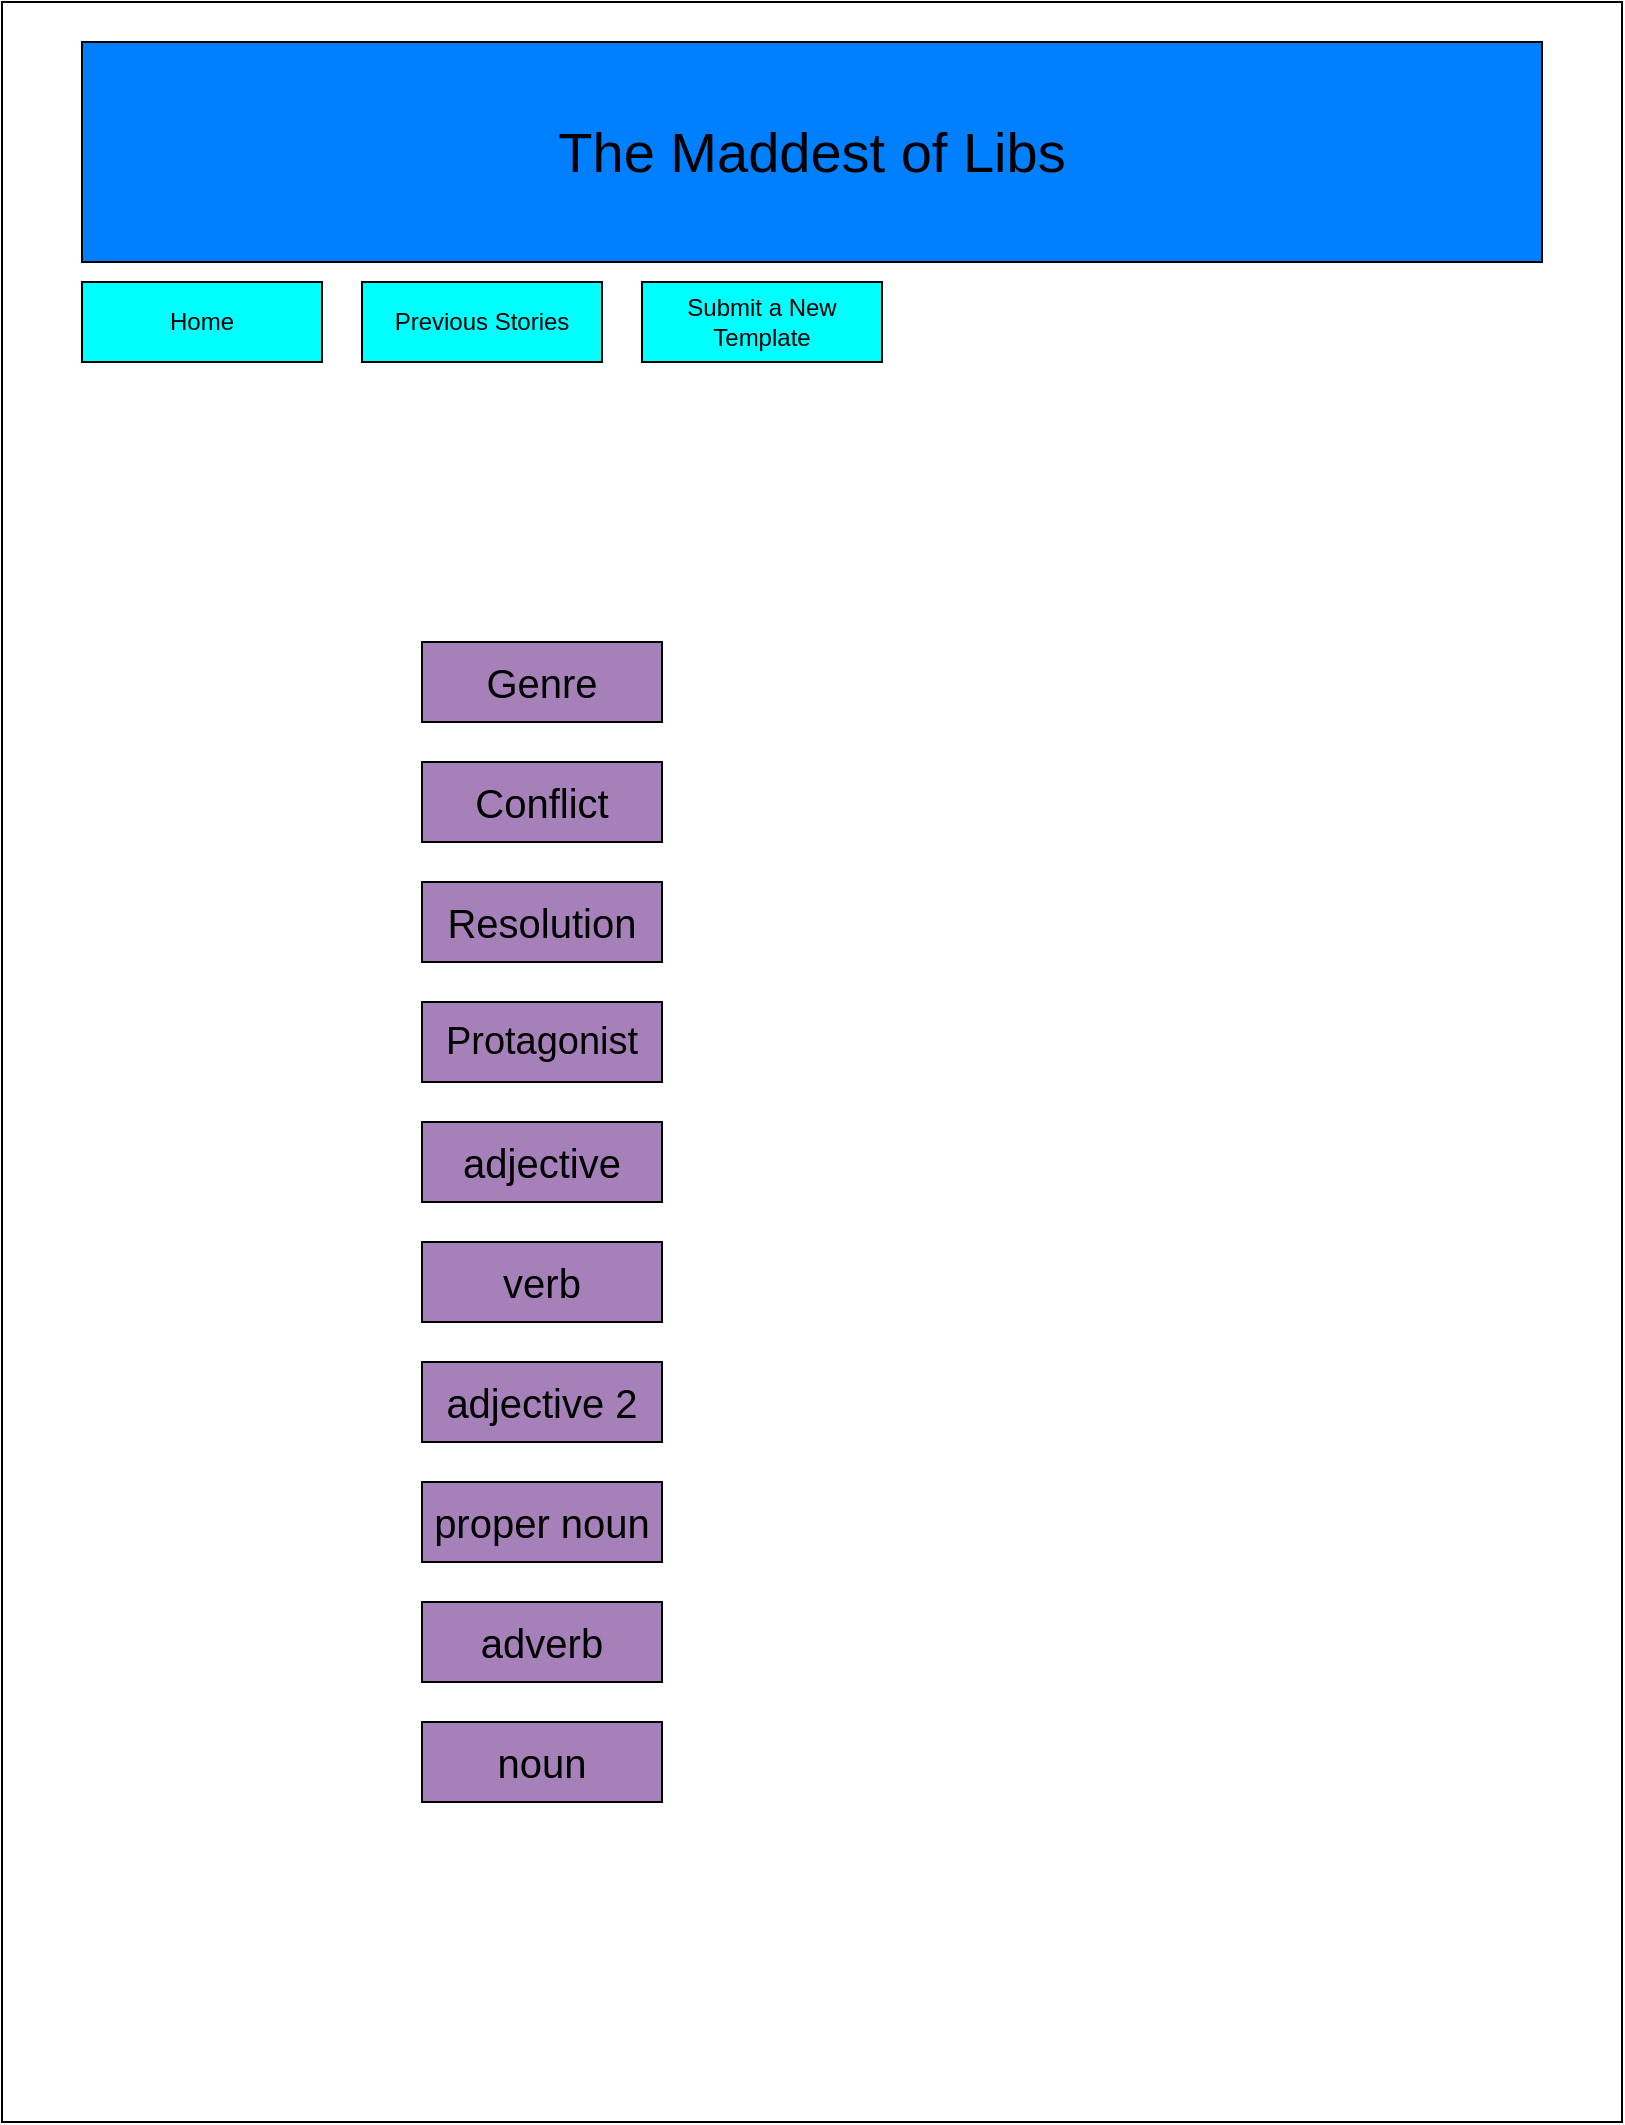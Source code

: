 <mxfile version="13.8.5" type="github"><diagram id="EZ4SKSw8-Rf-znRQfR_G" name="Page-1"><mxGraphModel dx="2426" dy="1374" grid="1" gridSize="10" guides="1" tooltips="1" connect="1" arrows="1" fold="1" page="1" pageScale="1" pageWidth="850" pageHeight="1100" math="0" shadow="0"><root><mxCell id="0"/><mxCell id="1" parent="0"/><mxCell id="xrraVLYapTDIZnSYgpcI-2" value="" style="rounded=0;whiteSpace=wrap;html=1;" vertex="1" parent="1"><mxGeometry x="20" y="20" width="810" height="1060" as="geometry"/></mxCell><mxCell id="xrraVLYapTDIZnSYgpcI-3" value="" style="rounded=0;whiteSpace=wrap;html=1;fillColor=#00FFFF;" vertex="1" parent="1"><mxGeometry x="60" y="160" width="120" height="40" as="geometry"/></mxCell><mxCell id="xrraVLYapTDIZnSYgpcI-5" value="" style="rounded=0;whiteSpace=wrap;html=1;fillColor=#00FFFF;" vertex="1" parent="1"><mxGeometry x="340" y="160" width="120" height="40" as="geometry"/></mxCell><mxCell id="xrraVLYapTDIZnSYgpcI-6" value="" style="rounded=0;whiteSpace=wrap;html=1;fillColor=#00FFFF;" vertex="1" parent="1"><mxGeometry x="200" y="160" width="120" height="40" as="geometry"/></mxCell><mxCell id="xrraVLYapTDIZnSYgpcI-7" value="Home" style="text;html=1;strokeColor=none;fillColor=none;align=center;verticalAlign=middle;whiteSpace=wrap;rounded=0;" vertex="1" parent="1"><mxGeometry x="100" y="170" width="40" height="20" as="geometry"/></mxCell><mxCell id="xrraVLYapTDIZnSYgpcI-10" value="Previous Stories" style="text;html=1;strokeColor=none;fillColor=none;align=center;verticalAlign=middle;whiteSpace=wrap;rounded=0;" vertex="1" parent="1"><mxGeometry x="210" y="170" width="100" height="20" as="geometry"/></mxCell><mxCell id="xrraVLYapTDIZnSYgpcI-12" value="Submit a New Template" style="text;html=1;strokeColor=none;fillColor=none;align=center;verticalAlign=middle;whiteSpace=wrap;rounded=0;" vertex="1" parent="1"><mxGeometry x="350" y="170" width="100" height="20" as="geometry"/></mxCell><mxCell id="xrraVLYapTDIZnSYgpcI-13" value="&lt;font style=&quot;font-size: 28px&quot;&gt;The Maddest of Libs&lt;/font&gt;" style="rounded=0;whiteSpace=wrap;html=1;fillColor=#007FFF;" vertex="1" parent="1"><mxGeometry x="60" y="40" width="730" height="110" as="geometry"/></mxCell><mxCell id="xrraVLYapTDIZnSYgpcI-14" value="&lt;font style=&quot;font-size: 20px&quot;&gt;Genre&lt;/font&gt;" style="rounded=0;whiteSpace=wrap;html=1;fillColor=#A680B8;" vertex="1" parent="1"><mxGeometry x="230" y="340" width="120" height="40" as="geometry"/></mxCell><mxCell id="xrraVLYapTDIZnSYgpcI-15" value="&lt;font style=&quot;font-size: 20px&quot;&gt;Conflict&lt;/font&gt;" style="rounded=0;whiteSpace=wrap;html=1;fillColor=#A680B8;" vertex="1" parent="1"><mxGeometry x="230" y="400" width="120" height="40" as="geometry"/></mxCell><mxCell id="xrraVLYapTDIZnSYgpcI-16" value="&lt;font style=&quot;font-size: 20px&quot;&gt;Resolution&lt;/font&gt;" style="rounded=0;whiteSpace=wrap;html=1;fillColor=#A680B8;" vertex="1" parent="1"><mxGeometry x="230" y="460" width="120" height="40" as="geometry"/></mxCell><mxCell id="xrraVLYapTDIZnSYgpcI-17" value="&lt;font style=&quot;font-size: 20px&quot;&gt;verb&lt;/font&gt;" style="rounded=0;whiteSpace=wrap;html=1;fillColor=#A680B8;" vertex="1" parent="1"><mxGeometry x="230" y="640" width="120" height="40" as="geometry"/></mxCell><mxCell id="xrraVLYapTDIZnSYgpcI-18" value="&lt;font style=&quot;font-size: 19px&quot;&gt;Protagonist&lt;/font&gt;" style="rounded=0;whiteSpace=wrap;html=1;fillColor=#A680B8;" vertex="1" parent="1"><mxGeometry x="230" y="520" width="120" height="40" as="geometry"/></mxCell><mxCell id="xrraVLYapTDIZnSYgpcI-19" value="&lt;font style=&quot;font-size: 20px&quot;&gt;adjective&lt;/font&gt;" style="rounded=0;whiteSpace=wrap;html=1;fillColor=#A680B8;" vertex="1" parent="1"><mxGeometry x="230" y="580" width="120" height="40" as="geometry"/></mxCell><mxCell id="xrraVLYapTDIZnSYgpcI-20" value="&lt;span style=&quot;font-size: 20px&quot;&gt;proper noun&lt;/span&gt;" style="rounded=0;whiteSpace=wrap;html=1;fillColor=#A680B8;" vertex="1" parent="1"><mxGeometry x="230" y="760" width="120" height="40" as="geometry"/></mxCell><mxCell id="xrraVLYapTDIZnSYgpcI-21" value="&lt;font style=&quot;font-size: 20px&quot;&gt;noun&lt;/font&gt;" style="rounded=0;whiteSpace=wrap;html=1;fillColor=#A680B8;" vertex="1" parent="1"><mxGeometry x="230" y="880" width="120" height="40" as="geometry"/></mxCell><mxCell id="xrraVLYapTDIZnSYgpcI-22" value="&lt;font style=&quot;font-size: 20px&quot;&gt;adverb&lt;/font&gt;" style="rounded=0;whiteSpace=wrap;html=1;fillColor=#A680B8;" vertex="1" parent="1"><mxGeometry x="230" y="820" width="120" height="40" as="geometry"/></mxCell><mxCell id="xrraVLYapTDIZnSYgpcI-23" value="&lt;font style=&quot;font-size: 20px&quot;&gt;adjective 2&lt;/font&gt;" style="rounded=0;whiteSpace=wrap;html=1;fillColor=#A680B8;" vertex="1" parent="1"><mxGeometry x="230" y="700" width="120" height="40" as="geometry"/></mxCell></root></mxGraphModel></diagram></mxfile>